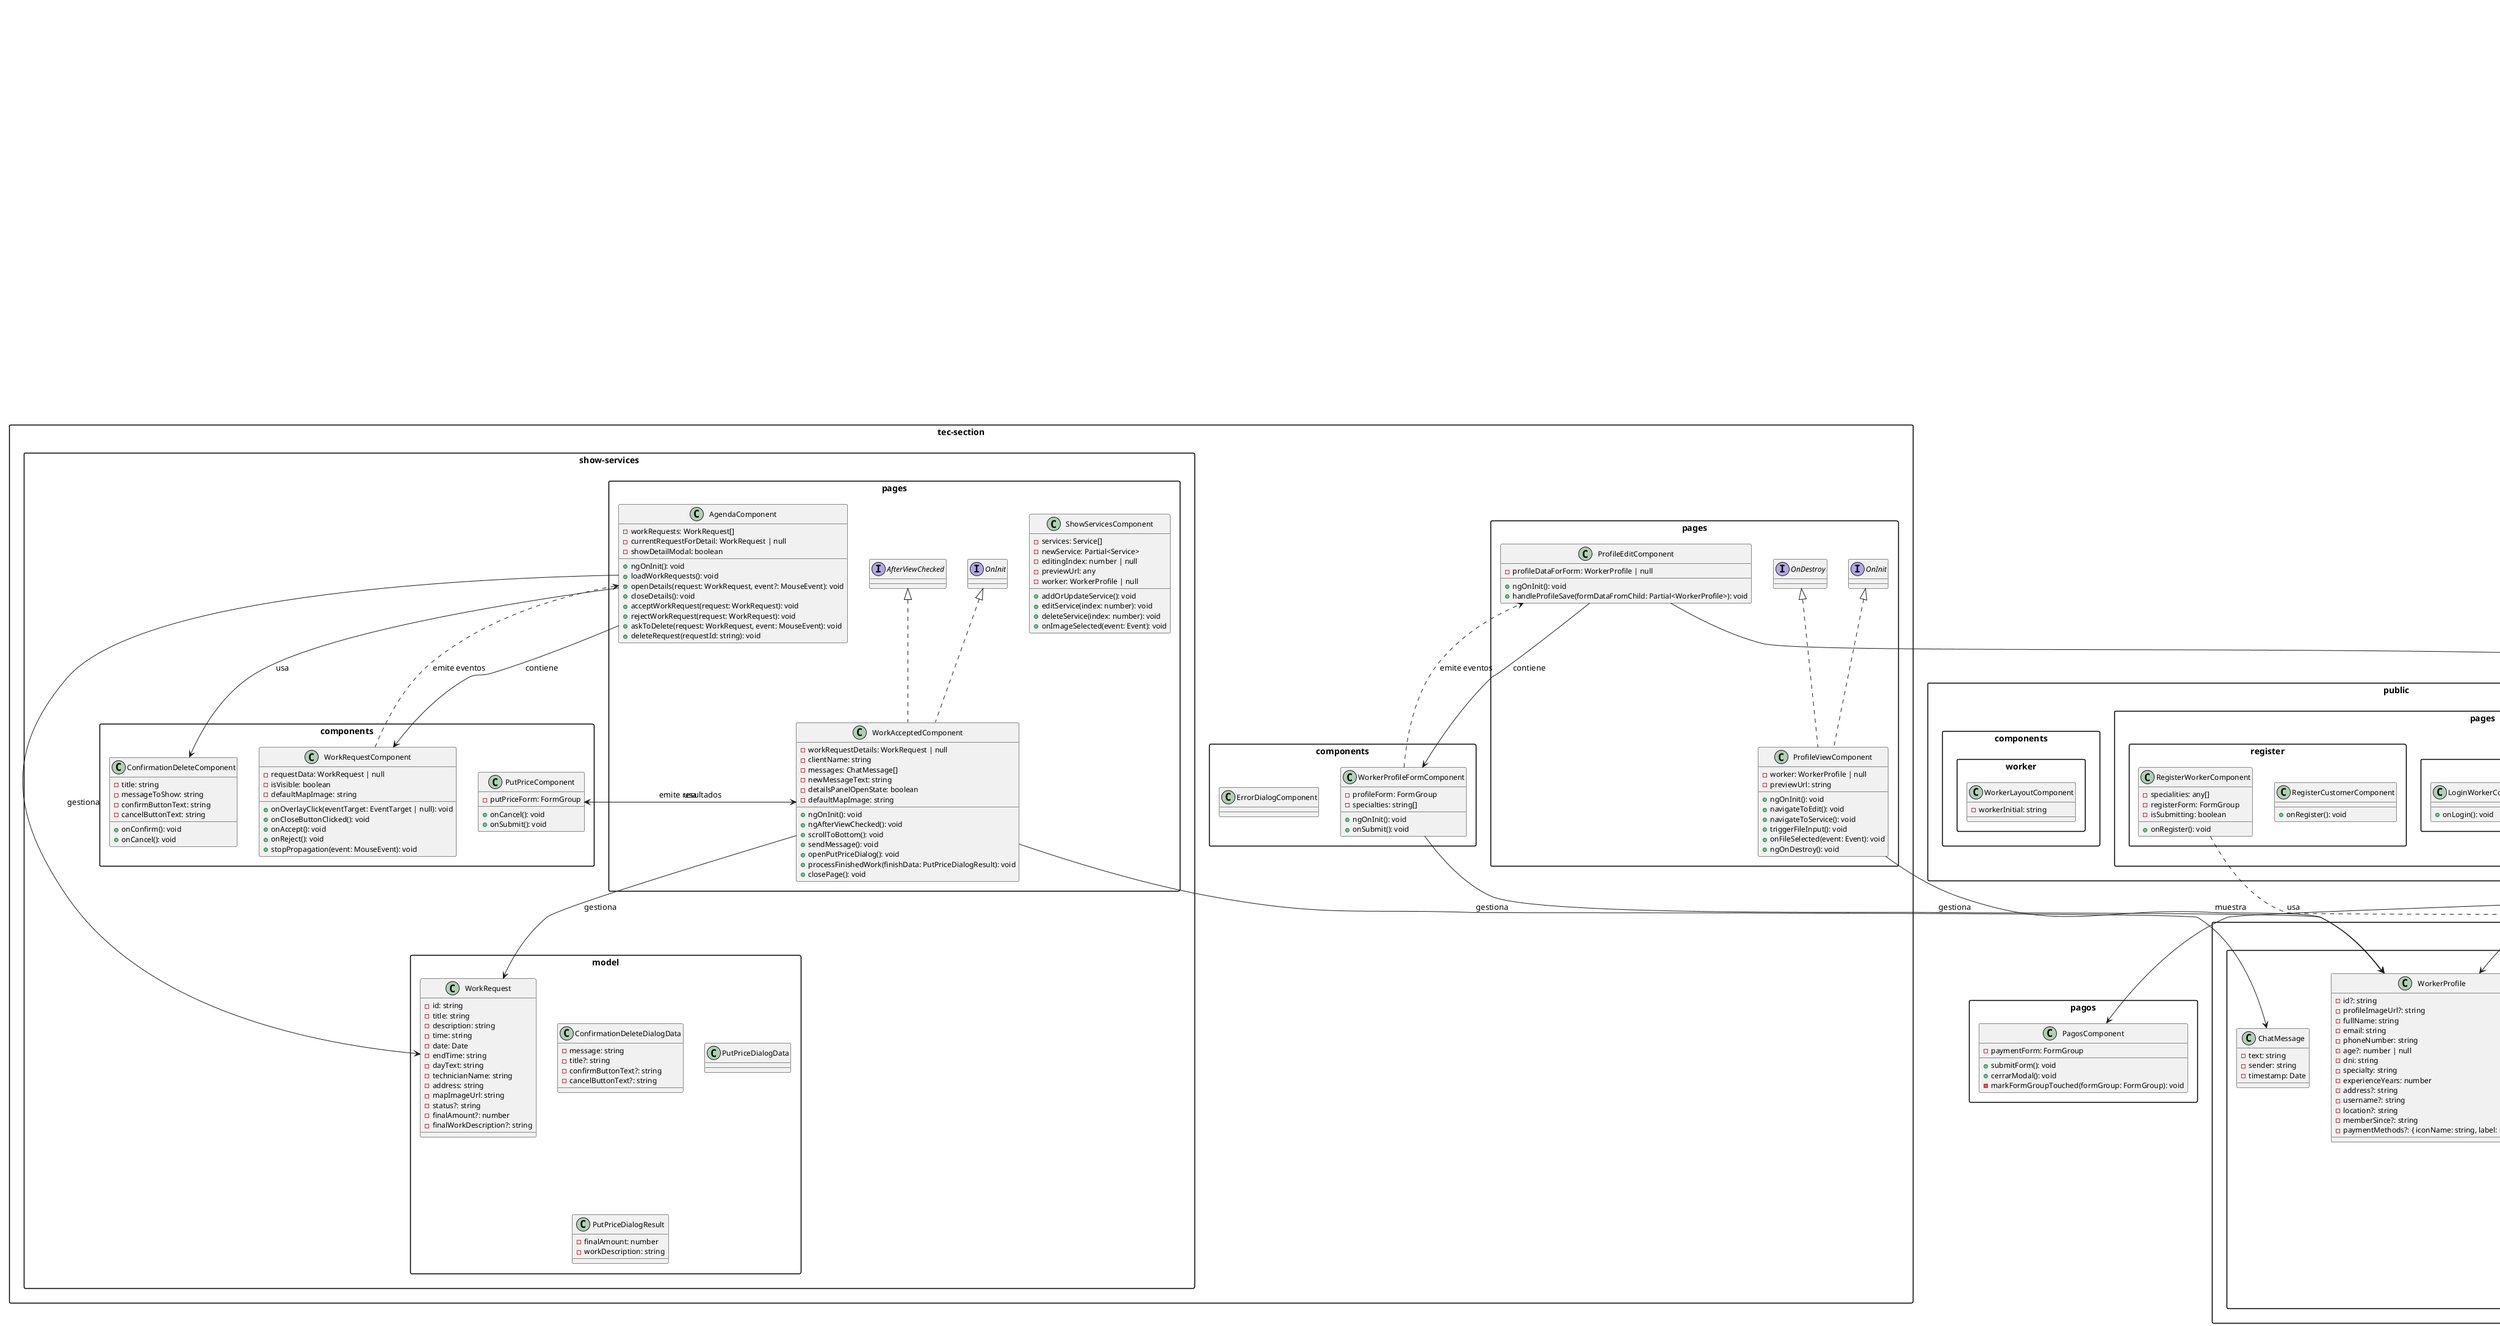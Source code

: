 @startuml FixNow-App Class Diagram

' Configuración de estilo
skinparam classFontSize 14
skinparam classFontName Arial
skinparam classAttributeFontSize 12
skinparam classAttributeFontName Arial
skinparam packageStyle rectangle

' Paquete de modelos compartidos
package "shared" {
  package "models" {
    class Alert {
      -id: number
      -userId: number
      -title: string
      -message: string
      -timestamp: Date
      -read: boolean
    }

    class WorkerProfile {
      -id?: string
      -profileImageUrl?: string
      -fullName: string
      -email: string
      -phoneNumber: string
      -age?: number | null
      -dni: string
      -specialty: string
      -experienceYears: number
      -address?: string
      -username?: string
      -location?: string
      -memberSince?: string
      -paymentMethods?: { iconName: string, label: string }[]
    }

    class Category {
      -id: string
      -name: string
      -slug: string
    }

    class Worker {
      -id: string
      -user: User
      -category: Category
      -experienceDescription: string
      -hourlyRate: number
      -projectsCompleted: number
      -rating: number
      -reviewIds: string[]
      -serviceIds: string[]
    }

    class Producto {
      -nombre: string
      -descripcion: string
      -detalle: string
      -imagen: string
      -caracteristicas: string[]
    }

    class Profesional {
      -nombre: string
      -especialidad: string
      -tiempo: string
      -cantidadTrabajos: number
      -imagen: string
    }

    class ChatMessage {
      -text: string
      -sender: string
      -timestamp: Date
    }
  }

  package "services" {
    class AlertService {
      +getAlertsForUser(userId: number): Observable<Alert[]>
      +createAlert(alert: Alert): Observable<Alert>
    }

    class WorkerService {
      +create(workerData: any): Observable<any>
      +getAll(): Observable<Worker[]>
    }

    class BaseService<T> {
      #resourceEndpoint: string
      +getAll(): Observable<T[]>
      +getById(id: string): Observable<T>
      +create(entity: T): Observable<T>
      +update(id: string, entity: T): Observable<T>
      +delete(id: string): Observable<void>
    }
  }
}

' Paquete de sección técnica
package "tec-section" {
  package "pages" {
    class ProfileEditComponent {
      -profileDataForForm: WorkerProfile | null
      +ngOnInit(): void
      +handleProfileSave(formDataFromChild: Partial<WorkerProfile>): void
    }

    class ProfileViewComponent implements OnInit, OnDestroy {
      -worker: WorkerProfile | null
      -previewUrl: string
      +ngOnInit(): void
      +navigateToEdit(): void
      +navigateToService(): void
      +triggerFileInput(): void
      +onFileSelected(event: Event): void
      +ngOnDestroy(): void
    }
  }

  package "components" {
    class WorkerProfileFormComponent {
      -profileForm: FormGroup
      -specialties: string[]
      +ngOnInit(): void
      +onSubmit(): void
    }

    class ErrorDialogComponent {
    }
  }

  package "show-services" {
    package "pages" {
      class ShowServicesComponent {
        -services: Service[]
        -newService: Partial<Service>
        -editingIndex: number | null
        -previewUrl: any
        -worker: WorkerProfile | null
        +addOrUpdateService(): void
        +editService(index: number): void
        +deleteService(index: number): void
        +onImageSelected(event: Event): void
      }

      class AgendaComponent {
        -workRequests: WorkRequest[]
        -currentRequestForDetail: WorkRequest | null
        -showDetailModal: boolean
        +ngOnInit(): void
        +loadWorkRequests(): void
        +openDetails(request: WorkRequest, event?: MouseEvent): void
        +closeDetails(): void
        +acceptWorkRequest(request: WorkRequest): void
        +rejectWorkRequest(request: WorkRequest): void
        +askToDelete(request: WorkRequest, event: MouseEvent): void
        +deleteRequest(requestId: string): void
      }

      class WorkAcceptedComponent implements OnInit, AfterViewChecked {
        -workRequestDetails: WorkRequest | null
        -clientName: string
        -messages: ChatMessage[]
        -newMessageText: string
        -detailsPanelOpenState: boolean
        -defaultMapImage: string
        +ngOnInit(): void
        +ngAfterViewChecked(): void
        +scrollToBottom(): void
        +sendMessage(): void
        +openPutPriceDialog(): void
        +processFinishedWork(finishData: PutPriceDialogResult): void
        +closePage(): void
      }
    }

    package "components" {
      class ConfirmationDeleteComponent {
        -title: string
        -messageToShow: string
        -confirmButtonText: string
        -cancelButtonText: string
        +onConfirm(): void
        +onCancel(): void
      }

      class PutPriceComponent {
        -putPriceForm: FormGroup
        +onCancel(): void
        +onSubmit(): void
      }

      class WorkRequestComponent {
        -requestData: WorkRequest | null
        -isVisible: boolean
        -defaultMapImage: string
        +onOverlayClick(eventTarget: EventTarget | null): void
        +onCloseButtonClicked(): void
        +onAccept(): void
        +onReject(): void
        +stopPropagation(event: MouseEvent): void
      }
    }

    package "model" {
      class WorkRequest {
        -id: string
        -title: string
        -description: string
        -time: string
        -date: Date
        -endTime: string
        -dayText: string
        -technicianName: string
        -address: string
        -mapImageUrl: string
        -status?: string
        -finalAmount?: number
        -finalWorkDescription?: string
      }

      class ConfirmationDeleteDialogData {
        -message: string
        -title?: string
        -confirmButtonText?: string
        -cancelButtonText?: string
      }

      class PutPriceDialogData {
      }

      class PutPriceDialogResult {
        -finalAmount: number
        -workDescription: string
      }
    }
  }
}

' Paquete público
package "public" {
  package "pages" {
    package "home" {
      class CustomerHomeComponent {
        -mostrarPagoModal: boolean
        -producto: Producto
        -profesionales: Profesional[]
        +mostrarFormularioPago(): void
        +cerrarFormularioPago(): void
      }
    }

    package "login" {
      class LoginCustomerComponent {
        +onLogin(): void
      }

      class LoginWorkerComponent {
        +onLogin(): void
      }
    }

    package "register" {
      class RegisterCustomerComponent {
        +onRegister(): void
      }

      class RegisterWorkerComponent {
        -specialities: any[]
        -registerForm: FormGroup
        -isSubmitting: boolean
        +onRegister(): void
      }
    }
  }

  package "components" {
    package "worker" {
      class WorkerLayoutComponent {
        -workerInitial: string
      }
    }
  }
}

' Paquete de pagos
package "pagos" {
  class PagosComponent {
    -paymentForm: FormGroup
    +submitForm(): void
    +cerrarModal(): void
    -markFormGroupTouched(formGroup: FormGroup): void
  }
}

' Paquete de alertas
package "alerts" {
  class AlertasComponent {
    -alerts: Alert[]
    -currentUserId: number
    +ngOnInit(): void
    +loadAlerts(): void
    +formatDate(dateString: string): string
    +formatTimestamp(timestamp: Date): string
  }
}

' Paquete de catálogo de trabajadores
package "worker-catalog" {
  package "pages" {
    class CategoryComponent implements OnInit {
      -route: ActivatedRoute
      -categoryService: CategoryService
      -workerService: WorkerService
      #category_id: string
      #category: Category
      #workers: Worker[]
      +ngOnInit(): void
      -loadCategoryAndWorkers(): void
      -loadWorkers(): void
    }

    class WorkerProfileComponent {
      -worker: Worker
      -isLoading: boolean
      -workerServices: any[]
      +handleHireWorker(): void
    }
  }

  package "components" {
    class WorkerCardComponent {
      @Input() worker: Worker
      #alertService: AlertService
      +handleViewWorker(): void
    }

    class WorkerListComponent {
      @Input() workers: Worker[]
    }

    class WorkerServicesComponent {
      @Input() workerServices: any[]
    }
  }

  package "services" {
    class CategoryService extends BaseService<Category> {
      -resourceEndpoint: string
    }
  }
}

' Componente principal de la aplicación
class AppComponent {
  -title: string = 'FixNow-App'
}

' Relaciones
ProfileEditComponent --> WorkerProfileFormComponent: contiene
ProfileEditComponent --> WorkerProfile: gestiona
WorkerProfileFormComponent --> WorkerProfile: gestiona
ProfileViewComponent --> WorkerProfile: muestra

AgendaComponent --> WorkRequestComponent: contiene
AgendaComponent --> ConfirmationDeleteComponent: usa
AgendaComponent --> WorkRequest: gestiona
WorkAcceptedComponent --> WorkRequest: gestiona
WorkAcceptedComponent --> PutPriceComponent: usa
WorkAcceptedComponent --> ChatMessage: gestiona

CustomerHomeComponent --> PagosComponent: contiene
CustomerHomeComponent --> Producto: gestiona
CustomerHomeComponent --> Profesional: gestiona
RegisterWorkerComponent ..> WorkerService: usa
AlertasComponent ..> AlertService: usa

' Relaciones del catálogo de trabajadores
CategoryComponent --> WorkerListComponent: contiene
WorkerListComponent --> WorkerCardComponent: contiene
CategoryComponent ..> CategoryService: usa
CategoryComponent ..> WorkerService: usa
WorkerCardComponent ..> AlertService: usa
CategoryService --|> BaseService: extiende
WorkerProfileComponent --> WorkerServicesComponent: contiene

' Relaciones de eventos
WorkerProfileFormComponent ..> ProfileEditComponent: emite eventos
WorkRequestComponent ..> AgendaComponent: emite eventos
PutPriceComponent ..> WorkAcceptedComponent: emite resultados
WorkerCardComponent ..> AlertasComponent: emite alertas

@enduml
